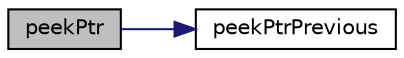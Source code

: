 digraph "peekPtr"
{
  edge [fontname="Helvetica",fontsize="10",labelfontname="Helvetica",labelfontsize="10"];
  node [fontname="Helvetica",fontsize="10",shape=record];
  rankdir="LR";
  Node1 [label="peekPtr",height=0.2,width=0.4,color="black", fillcolor="grey75", style="filled", fontcolor="black"];
  Node1 -> Node2 [color="midnightblue",fontsize="10",style="solid",fontname="Helvetica"];
  Node2 [label="peekPtrPrevious",height=0.2,width=0.4,color="black", fillcolor="white", style="filled",URL="$pilaptr_8c.html#a1c4930e2041960b5ee6e353464ed5059"];
}
